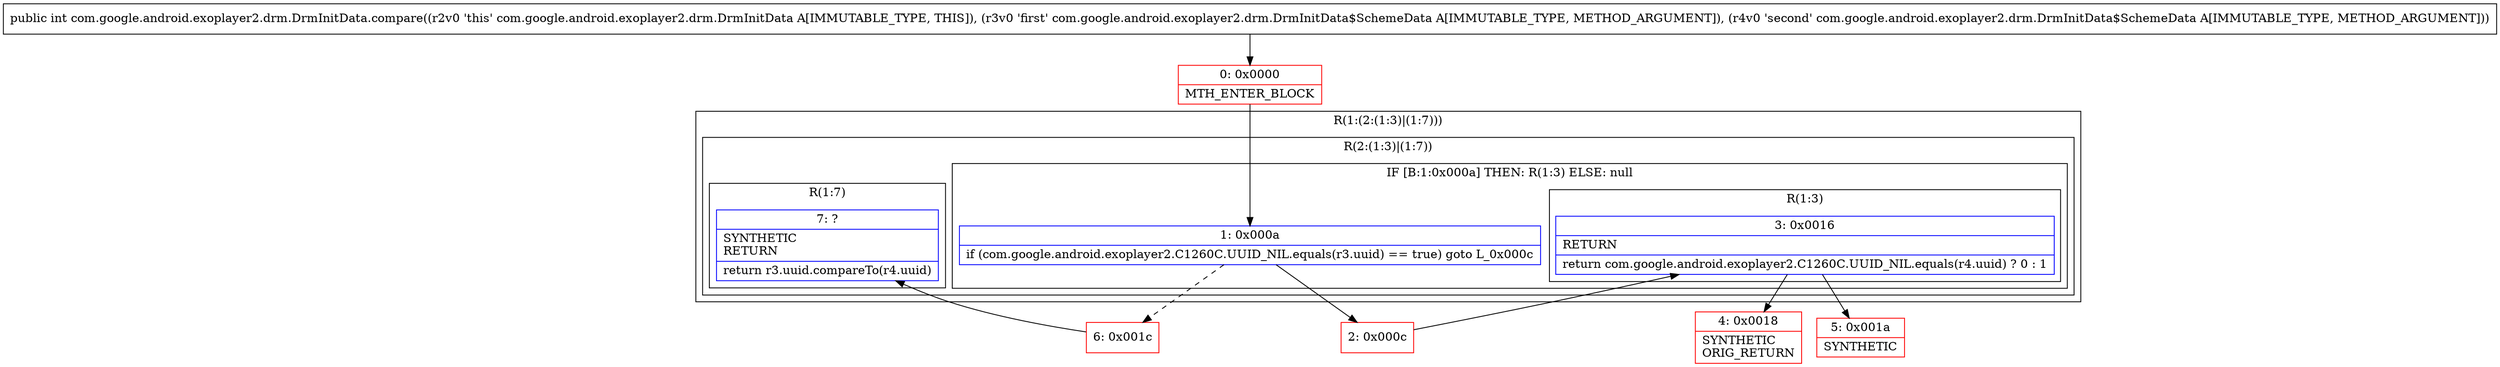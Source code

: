 digraph "CFG forcom.google.android.exoplayer2.drm.DrmInitData.compare(Lcom\/google\/android\/exoplayer2\/drm\/DrmInitData$SchemeData;Lcom\/google\/android\/exoplayer2\/drm\/DrmInitData$SchemeData;)I" {
subgraph cluster_Region_1691521174 {
label = "R(1:(2:(1:3)|(1:7)))";
node [shape=record,color=blue];
subgraph cluster_Region_824062715 {
label = "R(2:(1:3)|(1:7))";
node [shape=record,color=blue];
subgraph cluster_IfRegion_991664644 {
label = "IF [B:1:0x000a] THEN: R(1:3) ELSE: null";
node [shape=record,color=blue];
Node_1 [shape=record,label="{1\:\ 0x000a|if (com.google.android.exoplayer2.C1260C.UUID_NIL.equals(r3.uuid) == true) goto L_0x000c\l}"];
subgraph cluster_Region_2037241417 {
label = "R(1:3)";
node [shape=record,color=blue];
Node_3 [shape=record,label="{3\:\ 0x0016|RETURN\l|return com.google.android.exoplayer2.C1260C.UUID_NIL.equals(r4.uuid) ? 0 : 1\l}"];
}
}
subgraph cluster_Region_164347858 {
label = "R(1:7)";
node [shape=record,color=blue];
Node_7 [shape=record,label="{7\:\ ?|SYNTHETIC\lRETURN\l|return r3.uuid.compareTo(r4.uuid)\l}"];
}
}
}
Node_0 [shape=record,color=red,label="{0\:\ 0x0000|MTH_ENTER_BLOCK\l}"];
Node_2 [shape=record,color=red,label="{2\:\ 0x000c}"];
Node_4 [shape=record,color=red,label="{4\:\ 0x0018|SYNTHETIC\lORIG_RETURN\l}"];
Node_5 [shape=record,color=red,label="{5\:\ 0x001a|SYNTHETIC\l}"];
Node_6 [shape=record,color=red,label="{6\:\ 0x001c}"];
MethodNode[shape=record,label="{public int com.google.android.exoplayer2.drm.DrmInitData.compare((r2v0 'this' com.google.android.exoplayer2.drm.DrmInitData A[IMMUTABLE_TYPE, THIS]), (r3v0 'first' com.google.android.exoplayer2.drm.DrmInitData$SchemeData A[IMMUTABLE_TYPE, METHOD_ARGUMENT]), (r4v0 'second' com.google.android.exoplayer2.drm.DrmInitData$SchemeData A[IMMUTABLE_TYPE, METHOD_ARGUMENT])) }"];
MethodNode -> Node_0;
Node_1 -> Node_2;
Node_1 -> Node_6[style=dashed];
Node_3 -> Node_4;
Node_3 -> Node_5;
Node_0 -> Node_1;
Node_2 -> Node_3;
Node_6 -> Node_7;
}


